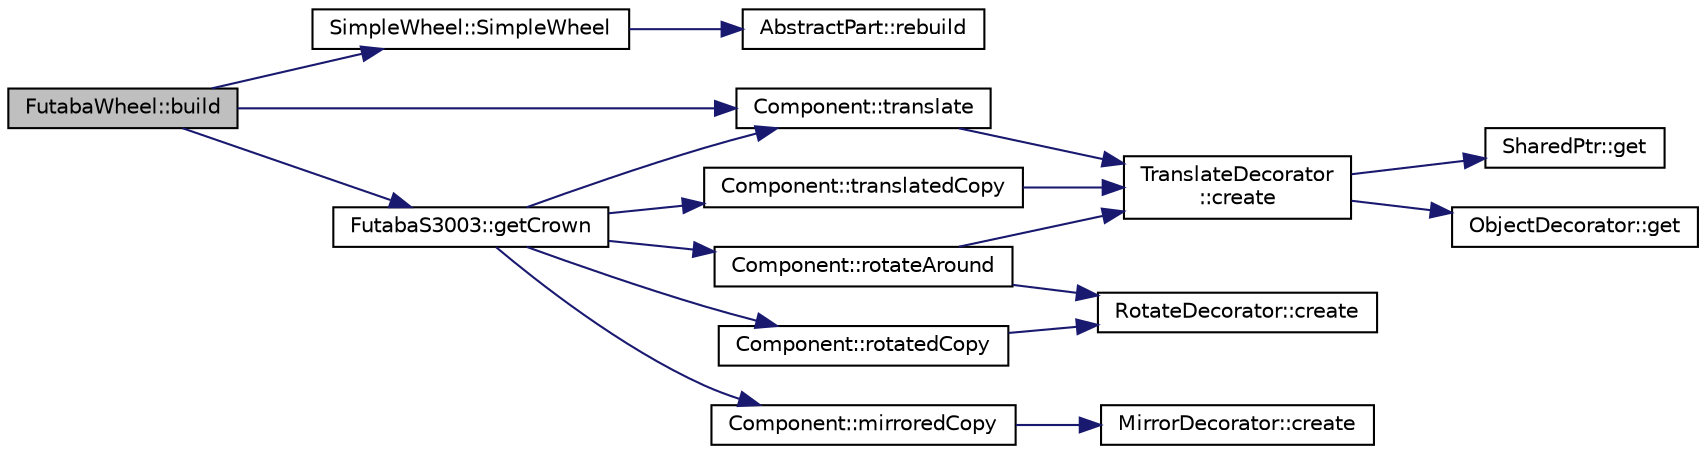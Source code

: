 digraph "FutabaWheel::build"
{
  edge [fontname="Helvetica",fontsize="10",labelfontname="Helvetica",labelfontsize="10"];
  node [fontname="Helvetica",fontsize="10",shape=record];
  rankdir="LR";
  Node1 [label="FutabaWheel::build",height=0.2,width=0.4,color="black", fillcolor="grey75", style="filled" fontcolor="black"];
  Node1 -> Node2 [color="midnightblue",fontsize="10",style="solid",fontname="Helvetica"];
  Node2 [label="SimpleWheel::SimpleWheel",height=0.2,width=0.4,color="black", fillcolor="white", style="filled",URL="$classSimpleWheel.html#a6389334cd0de50de44b30e28423d76c5",tooltip="Default constructor."];
  Node2 -> Node3 [color="midnightblue",fontsize="10",style="solid",fontname="Helvetica"];
  Node3 [label="AbstractPart::rebuild",height=0.2,width=0.4,color="black", fillcolor="white", style="filled",URL="$classAbstractPart.html#a06732798fd060a805f89e2a9a66e5368",tooltip="Rebuild the part."];
  Node1 -> Node4 [color="midnightblue",fontsize="10",style="solid",fontname="Helvetica"];
  Node4 [label="FutabaS3003::getCrown",height=0.2,width=0.4,color="black", fillcolor="white", style="filled",URL="$classFutabaS3003.html#abe872aedc329d45bf8956ba1c1a1cbaf",tooltip="returns a component only with the crown"];
  Node4 -> Node5 [color="midnightblue",fontsize="10",style="solid",fontname="Helvetica"];
  Node5 [label="Component::translate",height=0.2,width=0.4,color="black", fillcolor="white", style="filled",URL="$classComponent.html#ad6dc21a828b8eebedf66f7e27a80799d",tooltip="Translate the component."];
  Node5 -> Node6 [color="midnightblue",fontsize="10",style="solid",fontname="Helvetica"];
  Node6 [label="TranslateDecorator\l::create",height=0.2,width=0.4,color="black", fillcolor="white", style="filled",URL="$classTranslateDecorator.html#a1dcad9f08c75e2cfe13718aea9012f88",tooltip="Default factory method."];
  Node6 -> Node7 [color="midnightblue",fontsize="10",style="solid",fontname="Helvetica"];
  Node7 [label="SharedPtr::get",height=0.2,width=0.4,color="black", fillcolor="white", style="filled",URL="$classSharedPtr.html#ac747048e189c896c11f0b436d02fc5e1",tooltip="Gets the pointer hold."];
  Node6 -> Node8 [color="midnightblue",fontsize="10",style="solid",fontname="Helvetica"];
  Node8 [label="ObjectDecorator::get",height=0.2,width=0.4,color="black", fillcolor="white", style="filled",URL="$classObjectDecorator.html#a0021fca00921a5a48b4507612dc65c74",tooltip="Get the internally hold pointer. Const version."];
  Node4 -> Node9 [color="midnightblue",fontsize="10",style="solid",fontname="Helvetica"];
  Node9 [label="Component::rotateAround",height=0.2,width=0.4,color="black", fillcolor="white", style="filled",URL="$classComponent.html#a17bc2b6b67bc327c215dece2dc453f34",tooltip="Rotate the component."];
  Node9 -> Node6 [color="midnightblue",fontsize="10",style="solid",fontname="Helvetica"];
  Node9 -> Node10 [color="midnightblue",fontsize="10",style="solid",fontname="Helvetica"];
  Node10 [label="RotateDecorator::create",height=0.2,width=0.4,color="black", fillcolor="white", style="filled",URL="$classRotateDecorator.html#a1c259b6b8731e985a46a7f985c1ae511",tooltip="Default factory method."];
  Node4 -> Node11 [color="midnightblue",fontsize="10",style="solid",fontname="Helvetica"];
  Node11 [label="Component::mirroredCopy",height=0.2,width=0.4,color="black", fillcolor="white", style="filled",URL="$classComponent.html#a1abb3d3715c1d355bb9fc6956173e23b",tooltip="Mirror the component."];
  Node11 -> Node12 [color="midnightblue",fontsize="10",style="solid",fontname="Helvetica"];
  Node12 [label="MirrorDecorator::create",height=0.2,width=0.4,color="black", fillcolor="white", style="filled",URL="$classMirrorDecorator.html#a59ad3b851b84060d05e540250aaec086",tooltip="Default factory method."];
  Node4 -> Node13 [color="midnightblue",fontsize="10",style="solid",fontname="Helvetica"];
  Node13 [label="Component::translatedCopy",height=0.2,width=0.4,color="black", fillcolor="white", style="filled",URL="$classComponent.html#a871a9cc554e6c5bfa195215fa011e416",tooltip="Translate the component."];
  Node13 -> Node6 [color="midnightblue",fontsize="10",style="solid",fontname="Helvetica"];
  Node4 -> Node14 [color="midnightblue",fontsize="10",style="solid",fontname="Helvetica"];
  Node14 [label="Component::rotatedCopy",height=0.2,width=0.4,color="black", fillcolor="white", style="filled",URL="$classComponent.html#ad922120003c681501476f0b483a8943c",tooltip="Rotate the component."];
  Node14 -> Node10 [color="midnightblue",fontsize="10",style="solid",fontname="Helvetica"];
  Node1 -> Node5 [color="midnightblue",fontsize="10",style="solid",fontname="Helvetica"];
}
